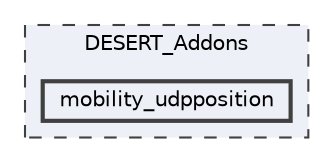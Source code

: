 digraph "mobility_udpposition"
{
 // LATEX_PDF_SIZE
  bgcolor="transparent";
  edge [fontname=Helvetica,fontsize=10,labelfontname=Helvetica,labelfontsize=10];
  node [fontname=Helvetica,fontsize=10,shape=box,height=0.2,width=0.4];
  compound=true
  subgraph clusterdir_08adb9e4b94062c0b7143ffffbc6188b {
    graph [ bgcolor="#edf0f7", pencolor="grey25", label="DESERT_Addons", fontname=Helvetica,fontsize=10 style="filled,dashed", URL="dir_08adb9e4b94062c0b7143ffffbc6188b.html",tooltip=""]
  dir_48b1e967809107155eeda580b30a4f11 [label="mobility_udpposition", fillcolor="#edf0f7", color="grey25", style="filled,bold", URL="dir_48b1e967809107155eeda580b30a4f11.html",tooltip=""];
  }
}
